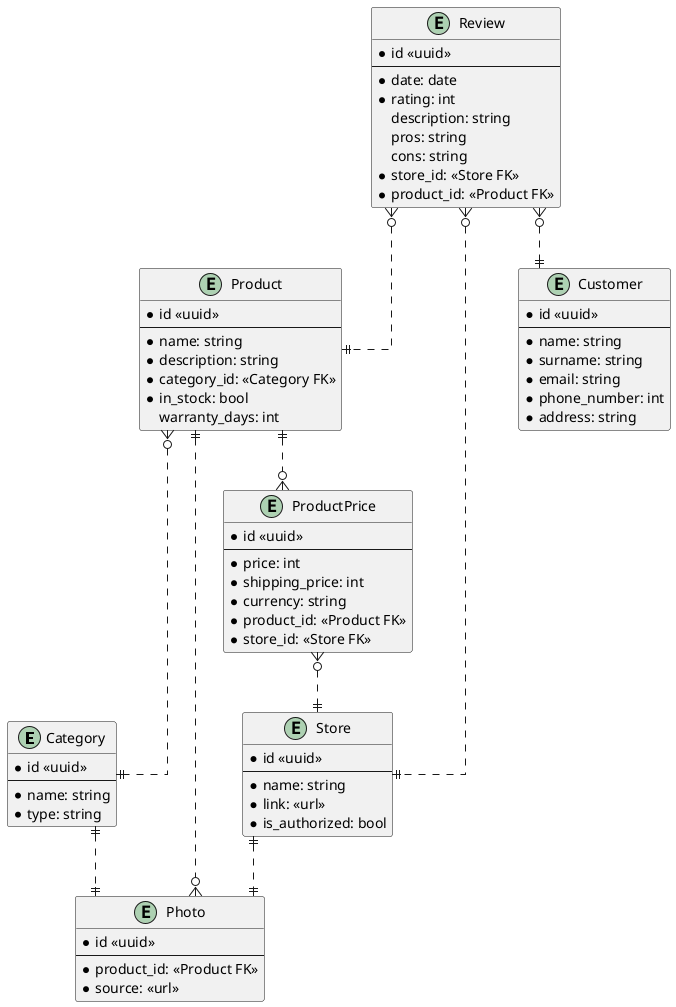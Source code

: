 @startuml heureka

skinparam linetype ortho

entity Category {
  * id <<uuid>>
  --
  * name: string
  * type: string
}

entity Product {
  * id <<uuid>>
  --
  * name: string
  * description: string
  * category_id: <<Category FK>>
  * in_stock: bool
  warranty_days: int
}

entity Photo {
  * id <<uuid>>
  --
  * product_id: <<Product FK>>
  * source: <<url>>
}

entity Store {
  * id <<uuid>>
  --
  * name: string
  * link: <<url>>
  * is_authorized: bool
}

entity ProductPrice {
  * id <<uuid>>
  --
  * price: int
  * shipping_price: int
  * currency: string
  * product_id: <<Product FK>>
  * store_id: <<Store FK>>
}

entity Review {
  * id <<uuid>>
  --
  * date: date
  * rating: int
  description: string
  pros: string
  cons: string
  * store_id: <<Store FK>>
  * product_id: <<Product FK>>
}

entity Customer {
  * id <<uuid>>
  --
  * name: string
  * surname: string
  * email: string
  * phone_number: int
  * address: string
}

Product }o..|| Category
Category ||..|| Photo
Product ||..o{ Photo
Product ||..o{ ProductPrice
ProductPrice }o..|| Store
Store ||..|| Photo
Review }o..|| Product
Review }o..|| Store
Review }o..|| Customer

@enduml